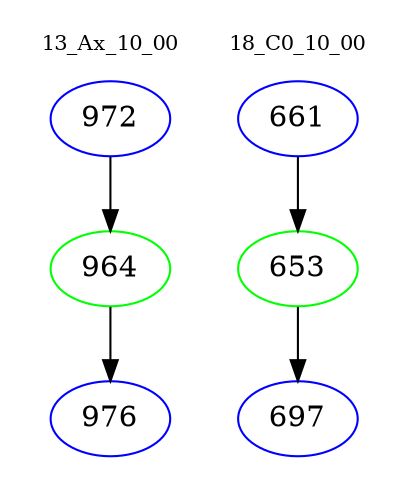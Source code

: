 digraph{
subgraph cluster_0 {
color = white
label = "13_Ax_10_00";
fontsize=10;
T0_972 [label="972", color="blue"]
T0_972 -> T0_964 [color="black"]
T0_964 [label="964", color="green"]
T0_964 -> T0_976 [color="black"]
T0_976 [label="976", color="blue"]
}
subgraph cluster_1 {
color = white
label = "18_C0_10_00";
fontsize=10;
T1_661 [label="661", color="blue"]
T1_661 -> T1_653 [color="black"]
T1_653 [label="653", color="green"]
T1_653 -> T1_697 [color="black"]
T1_697 [label="697", color="blue"]
}
}
